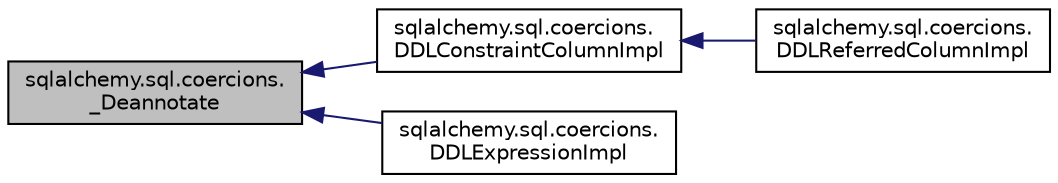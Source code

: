 digraph "sqlalchemy.sql.coercions._Deannotate"
{
 // LATEX_PDF_SIZE
  edge [fontname="Helvetica",fontsize="10",labelfontname="Helvetica",labelfontsize="10"];
  node [fontname="Helvetica",fontsize="10",shape=record];
  rankdir="LR";
  Node1 [label="sqlalchemy.sql.coercions.\l_Deannotate",height=0.2,width=0.4,color="black", fillcolor="grey75", style="filled", fontcolor="black",tooltip=" "];
  Node1 -> Node2 [dir="back",color="midnightblue",fontsize="10",style="solid",fontname="Helvetica"];
  Node2 [label="sqlalchemy.sql.coercions.\lDDLConstraintColumnImpl",height=0.2,width=0.4,color="black", fillcolor="white", style="filled",URL="$classsqlalchemy_1_1sql_1_1coercions_1_1DDLConstraintColumnImpl.html",tooltip=" "];
  Node2 -> Node3 [dir="back",color="midnightblue",fontsize="10",style="solid",fontname="Helvetica"];
  Node3 [label="sqlalchemy.sql.coercions.\lDDLReferredColumnImpl",height=0.2,width=0.4,color="black", fillcolor="white", style="filled",URL="$classsqlalchemy_1_1sql_1_1coercions_1_1DDLReferredColumnImpl.html",tooltip=" "];
  Node1 -> Node4 [dir="back",color="midnightblue",fontsize="10",style="solid",fontname="Helvetica"];
  Node4 [label="sqlalchemy.sql.coercions.\lDDLExpressionImpl",height=0.2,width=0.4,color="black", fillcolor="white", style="filled",URL="$classsqlalchemy_1_1sql_1_1coercions_1_1DDLExpressionImpl.html",tooltip=" "];
}
